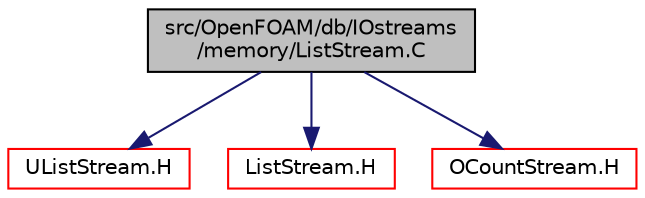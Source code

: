 digraph "src/OpenFOAM/db/IOstreams/memory/ListStream.C"
{
  bgcolor="transparent";
  edge [fontname="Helvetica",fontsize="10",labelfontname="Helvetica",labelfontsize="10"];
  node [fontname="Helvetica",fontsize="10",shape=record];
  Node1 [label="src/OpenFOAM/db/IOstreams\l/memory/ListStream.C",height=0.2,width=0.4,color="black", fillcolor="grey75", style="filled" fontcolor="black"];
  Node1 -> Node2 [color="midnightblue",fontsize="10",style="solid",fontname="Helvetica"];
  Node2 [label="UListStream.H",height=0.2,width=0.4,color="red",URL="$UListStream_8H.html",tooltip="Input/output streams with externally managed storage. "];
  Node1 -> Node3 [color="midnightblue",fontsize="10",style="solid",fontname="Helvetica"];
  Node3 [label="ListStream.H",height=0.2,width=0.4,color="red",URL="$ListStream_8H.html",tooltip="Input/output streams with managed List storage. "];
  Node1 -> Node4 [color="midnightblue",fontsize="10",style="solid",fontname="Helvetica"];
  Node4 [label="OCountStream.H",height=0.2,width=0.4,color="red",URL="$OCountStream_8H.html"];
}
